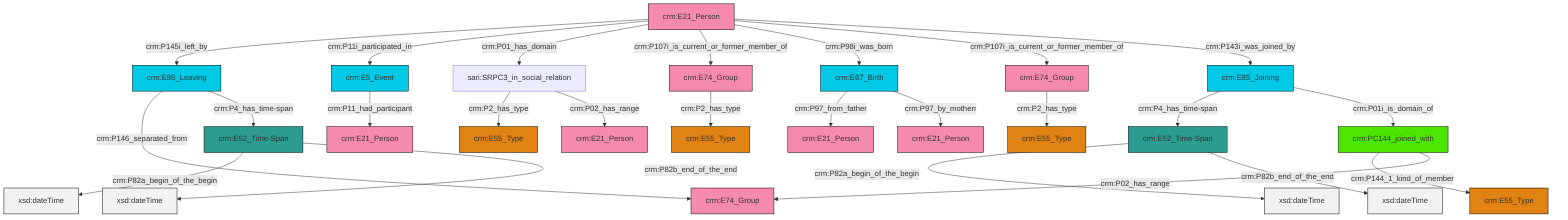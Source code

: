 graph TD
classDef Literal fill:#f2f2f2,stroke:#000000;
classDef CRM_Entity fill:#FFFFFF,stroke:#000000;
classDef Temporal_Entity fill:#00C9E6, stroke:#000000;
classDef Type fill:#E18312, stroke:#000000;
classDef Time-Span fill:#2C9C91, stroke:#000000;
classDef Appellation fill:#FFEB7F, stroke:#000000;
classDef Place fill:#008836, stroke:#000000;
classDef Persistent_Item fill:#B266B2, stroke:#000000;
classDef Conceptual_Object fill:#FFD700, stroke:#000000;
classDef Physical_Thing fill:#D2B48C, stroke:#000000;
classDef Actor fill:#f58aad, stroke:#000000;
classDef PC_Classes fill:#4ce600, stroke:#000000;
classDef Multi fill:#cccccc,stroke:#000000;

0["crm:E67_Birth"]:::Temporal_Entity -->|crm:P97_from_father| 1["crm:E21_Person"]:::Actor
2["crm:E21_Person"]:::Actor -->|crm:P145i_left_by| 3["crm:E86_Leaving"]:::Temporal_Entity
11["crm:E52_Time-Span"]:::Time-Span -->|crm:P82a_begin_of_the_begin| 12[xsd:dateTime]:::Literal
13["sari:SRPC3_in_social_relation"]:::Default -->|crm:P2_has_type| 14["crm:E55_Type"]:::Type
2["crm:E21_Person"]:::Actor -->|crm:P11i_participated_in| 17["crm:E5_Event"]:::Temporal_Entity
9["crm:E85_Joining"]:::Temporal_Entity -->|crm:P4_has_time-span| 15["crm:E52_Time-Span"]:::Time-Span
9["crm:E85_Joining"]:::Temporal_Entity -->|crm:P01i_is_domain_of| 20["crm:PC144_joined_with"]:::PC_Classes
15["crm:E52_Time-Span"]:::Time-Span -->|crm:P82a_begin_of_the_begin| 26[xsd:dateTime]:::Literal
18["crm:E74_Group"]:::Actor -->|crm:P2_has_type| 27["crm:E55_Type"]:::Type
20["crm:PC144_joined_with"]:::PC_Classes -->|crm:P144_1_kind_of_member| 5["crm:E55_Type"]:::Type
2["crm:E21_Person"]:::Actor -->|crm:P01_has_domain| 13["sari:SRPC3_in_social_relation"]:::Default
20["crm:PC144_joined_with"]:::PC_Classes -->|crm:P02_has_range| 7["crm:E74_Group"]:::Actor
2["crm:E21_Person"]:::Actor -->|crm:P107i_is_current_or_former_member_of| 31["crm:E74_Group"]:::Actor
13["sari:SRPC3_in_social_relation"]:::Default -->|crm:P02_has_range| 36["crm:E21_Person"]:::Actor
2["crm:E21_Person"]:::Actor -->|crm:P98i_was_born| 0["crm:E67_Birth"]:::Temporal_Entity
0["crm:E67_Birth"]:::Temporal_Entity -->|crm:P97_by_motherr| 37["crm:E21_Person"]:::Actor
15["crm:E52_Time-Span"]:::Time-Span -->|crm:P82b_end_of_the_end| 39[xsd:dateTime]:::Literal
3["crm:E86_Leaving"]:::Temporal_Entity -->|crm:P146_separated_from| 7["crm:E74_Group"]:::Actor
31["crm:E74_Group"]:::Actor -->|crm:P2_has_type| 24["crm:E55_Type"]:::Type
11["crm:E52_Time-Span"]:::Time-Span -->|crm:P82b_end_of_the_end| 42[xsd:dateTime]:::Literal
3["crm:E86_Leaving"]:::Temporal_Entity -->|crm:P4_has_time-span| 11["crm:E52_Time-Span"]:::Time-Span
17["crm:E5_Event"]:::Temporal_Entity -->|crm:P11_had_participant| 34["crm:E21_Person"]:::Actor
2["crm:E21_Person"]:::Actor -->|crm:P107i_is_current_or_former_member_of| 18["crm:E74_Group"]:::Actor
2["crm:E21_Person"]:::Actor -->|crm:P143i_was_joined_by| 9["crm:E85_Joining"]:::Temporal_Entity